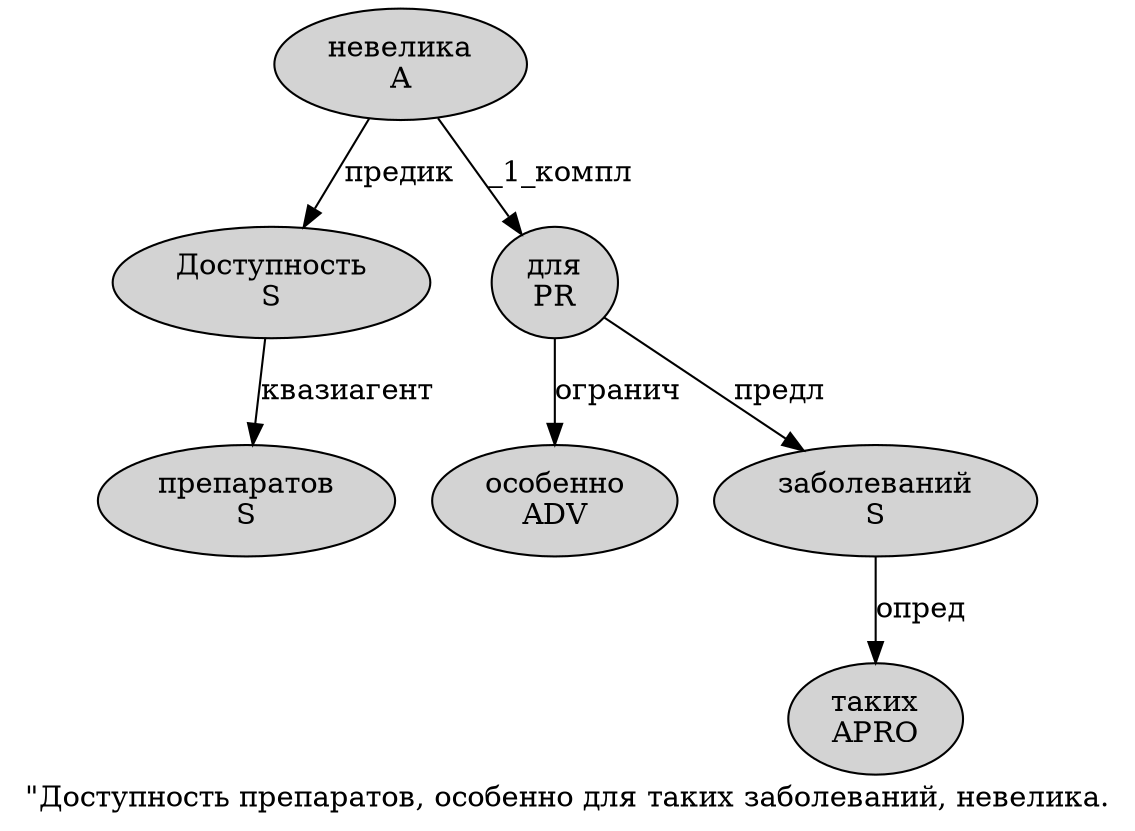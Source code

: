 digraph SENTENCE_519 {
	graph [label="\"Доступность препаратов, особенно для таких заболеваний, невелика."]
	node [style=filled]
		1 [label="Доступность
S" color="" fillcolor=lightgray penwidth=1 shape=ellipse]
		2 [label="препаратов
S" color="" fillcolor=lightgray penwidth=1 shape=ellipse]
		4 [label="особенно
ADV" color="" fillcolor=lightgray penwidth=1 shape=ellipse]
		5 [label="для
PR" color="" fillcolor=lightgray penwidth=1 shape=ellipse]
		6 [label="таких
APRO" color="" fillcolor=lightgray penwidth=1 shape=ellipse]
		7 [label="заболеваний
S" color="" fillcolor=lightgray penwidth=1 shape=ellipse]
		9 [label="невелика
A" color="" fillcolor=lightgray penwidth=1 shape=ellipse]
			7 -> 6 [label="опред"]
			5 -> 4 [label="огранич"]
			5 -> 7 [label="предл"]
			9 -> 1 [label="предик"]
			9 -> 5 [label="_1_компл"]
			1 -> 2 [label="квазиагент"]
}
